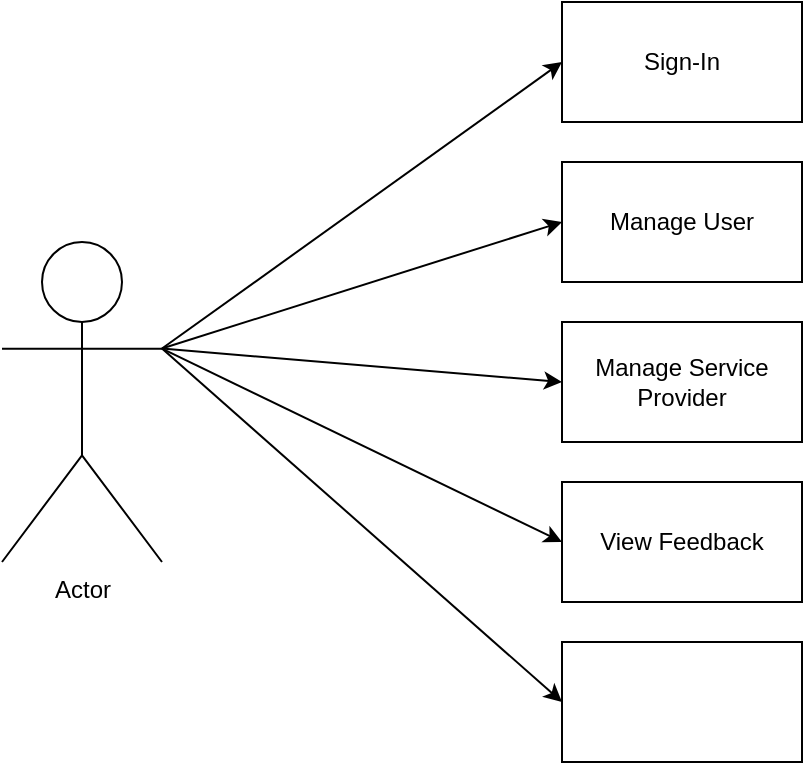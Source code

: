 <mxfile version="10.8.0" type="device"><diagram id="GDAtJP0yJPgj0odtk4iF" name="Page-1"><mxGraphModel dx="824" dy="497" grid="1" gridSize="10" guides="1" tooltips="1" connect="1" arrows="1" fold="1" page="1" pageScale="1" pageWidth="850" pageHeight="1100" math="0" shadow="0"><root><mxCell id="0"/><mxCell id="1" parent="0"/><mxCell id="_mrraMx90p2elTEjCcHq-1" value="Actor" style="shape=umlActor;verticalLabelPosition=bottom;labelBackgroundColor=#ffffff;verticalAlign=top;html=1;outlineConnect=0;" parent="1" vertex="1"><mxGeometry x="80" y="200" width="80" height="160" as="geometry"/></mxCell><mxCell id="_mrraMx90p2elTEjCcHq-2" value="Sign-In" style="rounded=0;whiteSpace=wrap;html=1;" parent="1" vertex="1"><mxGeometry x="360" y="80" width="120" height="60" as="geometry"/></mxCell><mxCell id="_mrraMx90p2elTEjCcHq-3" value="Manage User" style="rounded=0;whiteSpace=wrap;html=1;" parent="1" vertex="1"><mxGeometry x="360" y="160" width="120" height="60" as="geometry"/></mxCell><mxCell id="_mrraMx90p2elTEjCcHq-4" value="Manage Service Provider" style="rounded=0;whiteSpace=wrap;html=1;" parent="1" vertex="1"><mxGeometry x="360" y="240" width="120" height="60" as="geometry"/></mxCell><mxCell id="_mrraMx90p2elTEjCcHq-5" value="View Feedback" style="rounded=0;whiteSpace=wrap;html=1;" parent="1" vertex="1"><mxGeometry x="360" y="320" width="120" height="60" as="geometry"/></mxCell><mxCell id="_mrraMx90p2elTEjCcHq-6" value="" style="rounded=0;whiteSpace=wrap;html=1;" parent="1" vertex="1"><mxGeometry x="360" y="400" width="120" height="60" as="geometry"/></mxCell><mxCell id="_mrraMx90p2elTEjCcHq-15" value="" style="endArrow=classic;html=1;entryX=0;entryY=0.5;entryDx=0;entryDy=0;exitX=1;exitY=0.333;exitDx=0;exitDy=0;exitPerimeter=0;" parent="1" source="_mrraMx90p2elTEjCcHq-1" target="_mrraMx90p2elTEjCcHq-2" edge="1"><mxGeometry width="50" height="50" relative="1" as="geometry"><mxPoint x="160" y="270" as="sourcePoint"/><mxPoint x="210" y="250" as="targetPoint"/></mxGeometry></mxCell><mxCell id="_mrraMx90p2elTEjCcHq-17" value="" style="endArrow=classic;html=1;exitX=1;exitY=0.333;exitDx=0;exitDy=0;exitPerimeter=0;entryX=0;entryY=0.5;entryDx=0;entryDy=0;" parent="1" source="_mrraMx90p2elTEjCcHq-1" target="_mrraMx90p2elTEjCcHq-3" edge="1"><mxGeometry width="50" height="50" relative="1" as="geometry"><mxPoint x="250" y="290" as="sourcePoint"/><mxPoint x="300" y="240" as="targetPoint"/></mxGeometry></mxCell><mxCell id="_mrraMx90p2elTEjCcHq-20" value="" style="endArrow=classic;html=1;exitX=1;exitY=0.333;exitDx=0;exitDy=0;exitPerimeter=0;entryX=0;entryY=0.5;entryDx=0;entryDy=0;" parent="1" source="_mrraMx90p2elTEjCcHq-1" target="_mrraMx90p2elTEjCcHq-4" edge="1"><mxGeometry width="50" height="50" relative="1" as="geometry"><mxPoint x="230" y="330" as="sourcePoint"/><mxPoint x="280" y="280" as="targetPoint"/></mxGeometry></mxCell><mxCell id="_mrraMx90p2elTEjCcHq-21" value="" style="endArrow=classic;html=1;exitX=1;exitY=0.333;exitDx=0;exitDy=0;exitPerimeter=0;entryX=0;entryY=0.5;entryDx=0;entryDy=0;" parent="1" source="_mrraMx90p2elTEjCcHq-1" target="_mrraMx90p2elTEjCcHq-5" edge="1"><mxGeometry width="50" height="50" relative="1" as="geometry"><mxPoint x="180" y="340" as="sourcePoint"/><mxPoint x="300" y="340" as="targetPoint"/></mxGeometry></mxCell><mxCell id="_mrraMx90p2elTEjCcHq-22" value="" style="endArrow=classic;html=1;exitX=1;exitY=0.333;exitDx=0;exitDy=0;exitPerimeter=0;entryX=0;entryY=0.5;entryDx=0;entryDy=0;" parent="1" source="_mrraMx90p2elTEjCcHq-1" target="_mrraMx90p2elTEjCcHq-6" edge="1"><mxGeometry width="50" height="50" relative="1" as="geometry"><mxPoint x="220" y="400" as="sourcePoint"/><mxPoint x="270" y="350" as="targetPoint"/></mxGeometry></mxCell></root></mxGraphModel></diagram></mxfile>